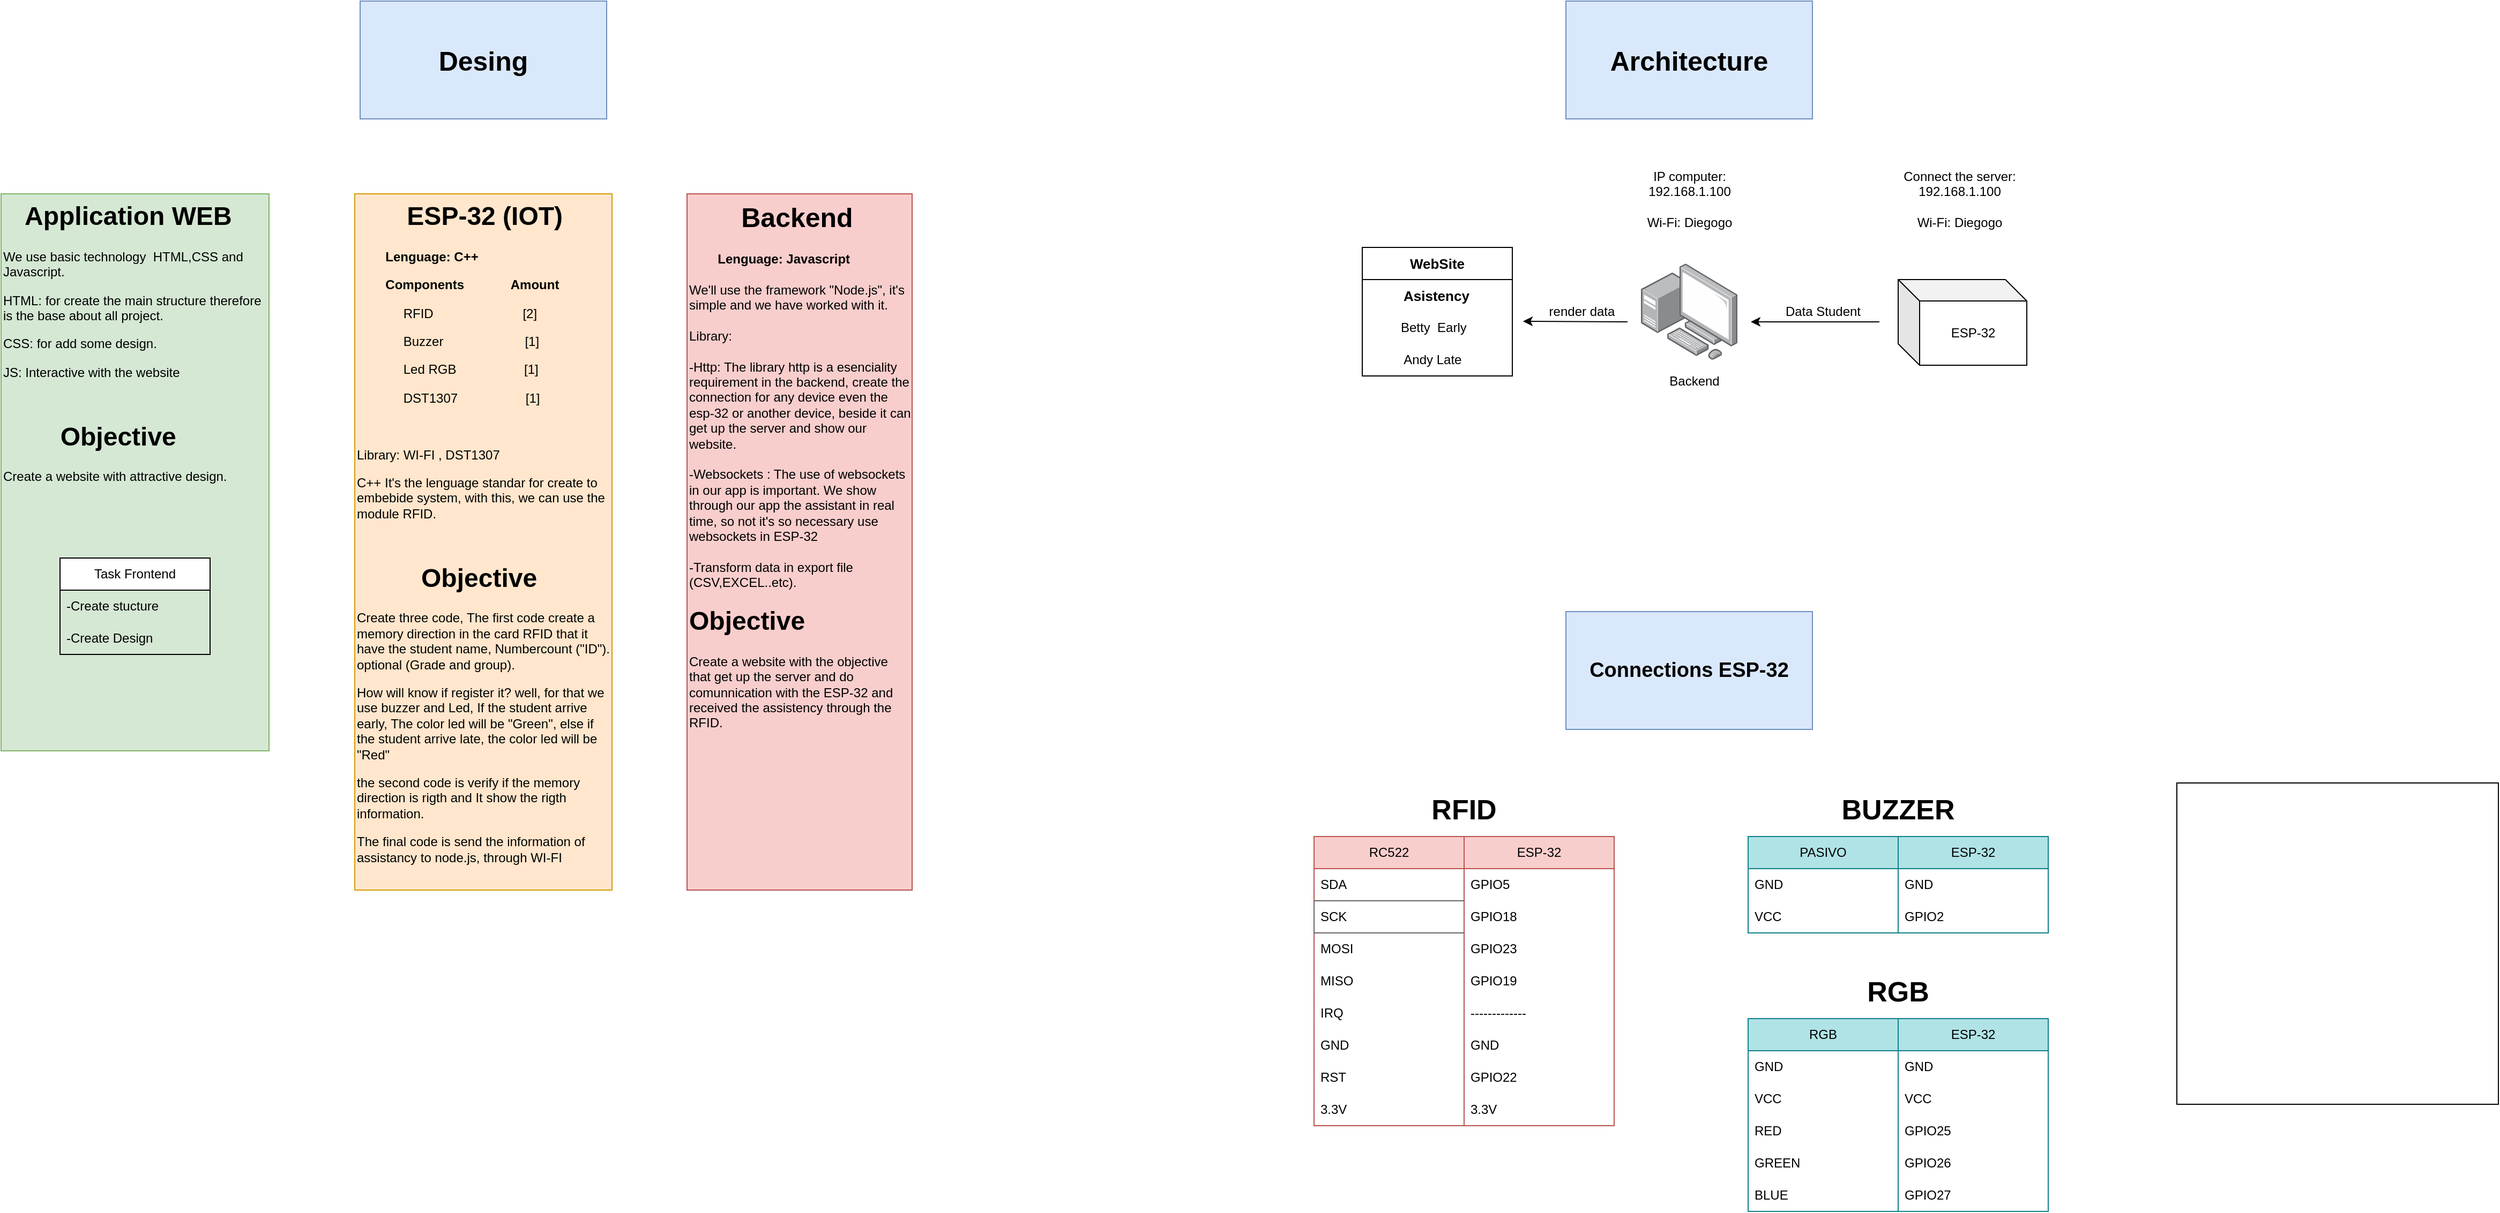 <mxfile version="28.2.5">
  <diagram name="Página-1" id="RbUS8o9OJ7nkaZEAhIF7">
    <mxGraphModel dx="2493" dy="2108" grid="1" gridSize="10" guides="1" tooltips="1" connect="1" arrows="1" fold="1" page="0" pageScale="1" pageWidth="827" pageHeight="1169" background="light-dark(#FFFFFF,#050112)" math="0" shadow="0">
      <root>
        <mxCell id="0" />
        <mxCell id="1" parent="0" />
        <mxCell id="6i5jWwC4zZT9hXB-V2WH-5" value="&lt;h1 style=&quot;margin-top: 0px;&quot;&gt;&amp;nbsp; &amp;nbsp;Application WEB&lt;/h1&gt;&lt;p&gt;We use basic technology&amp;nbsp; HTML,CSS and Javascript.&lt;/p&gt;&lt;p&gt;HTML: for create the main structure therefore is the base about all project.&lt;/p&gt;&lt;p&gt;CSS: for add some design.&lt;/p&gt;&lt;p&gt;JS: Interactive with the website&lt;/p&gt;&lt;p&gt;&lt;br&gt;&lt;/p&gt;&lt;div&gt;&lt;h1 style=&quot;margin-top: 0px;&quot;&gt;&amp;nbsp; &amp;nbsp; &amp;nbsp; &amp;nbsp; Objective&lt;/h1&gt;&lt;/div&gt;&lt;div&gt;Create a website with attractive design.&lt;/div&gt;&lt;div&gt;&lt;br&gt;&lt;/div&gt;" style="text;html=1;whiteSpace=wrap;overflow=hidden;rounded=0;fillColor=#d5e8d4;strokeColor=#82b366;" parent="1" vertex="1">
          <mxGeometry x="-20" y="-640" width="250" height="520" as="geometry" />
        </mxCell>
        <mxCell id="6i5jWwC4zZT9hXB-V2WH-12" value="&lt;h1 style=&quot;margin-top: 0px;&quot;&gt;&amp;nbsp; &amp;nbsp; &amp;nbsp; &amp;nbsp;ESP-32 (IOT)&lt;/h1&gt;&lt;p&gt;&lt;b&gt;&lt;span style=&quot;white-space: pre;&quot;&gt;&#x9;&lt;/span&gt;Lenguage: C++&lt;/b&gt;&lt;/p&gt;&lt;p&gt;&lt;b&gt;&amp;nbsp; &amp;nbsp; &amp;nbsp; &amp;nbsp; Components&lt;span style=&quot;white-space: pre;&quot;&gt;&#x9;&lt;/span&gt;&lt;span style=&quot;white-space: pre;&quot;&gt;&#x9;&lt;/span&gt;&amp;nbsp; &amp;nbsp;Amount&lt;/b&gt;&lt;/p&gt;&lt;p&gt;&amp;nbsp; &amp;nbsp; &amp;nbsp; &amp;nbsp; &amp;nbsp; &amp;nbsp; &amp;nbsp;RFID&amp;nbsp; &amp;nbsp; &amp;nbsp; &amp;nbsp; &amp;nbsp; &amp;nbsp; &amp;nbsp; &amp;nbsp; &amp;nbsp; &amp;nbsp; &amp;nbsp; &amp;nbsp; &amp;nbsp;[2]&lt;/p&gt;&lt;p&gt;&amp;nbsp; &amp;nbsp; &amp;nbsp; &amp;nbsp; &amp;nbsp; &amp;nbsp; &amp;nbsp;Buzzer&lt;span style=&quot;white-space: pre;&quot;&gt;&#x9;&lt;/span&gt;&amp;nbsp; &amp;nbsp; &amp;nbsp; &amp;nbsp; &amp;nbsp; &amp;nbsp; &amp;nbsp; &amp;nbsp;[1]&lt;/p&gt;&lt;p&gt;&amp;nbsp; &amp;nbsp; &amp;nbsp; &amp;nbsp; &amp;nbsp; &amp;nbsp; &amp;nbsp;Led RGB&amp;nbsp; &amp;nbsp; &amp;nbsp; &amp;nbsp; &amp;nbsp; &amp;nbsp; &amp;nbsp; &amp;nbsp; &amp;nbsp; &amp;nbsp;[1]&lt;/p&gt;&lt;p&gt;&amp;nbsp; &amp;nbsp; &amp;nbsp; &amp;nbsp; &amp;nbsp; &amp;nbsp; &amp;nbsp;DST1307&amp;nbsp; &amp;nbsp; &amp;nbsp; &amp;nbsp; &amp;nbsp; &amp;nbsp; &amp;nbsp; &amp;nbsp; &amp;nbsp; &amp;nbsp;[1]&lt;/p&gt;&lt;p&gt;&lt;span style=&quot;background-color: transparent; color: light-dark(rgb(0, 0, 0), rgb(255, 255, 255));&quot;&gt;&lt;br&gt;&lt;/span&gt;&lt;/p&gt;&lt;p&gt;&lt;span style=&quot;background-color: transparent; color: light-dark(rgb(0, 0, 0), rgb(255, 255, 255));&quot;&gt;Library: WI-FI , DST1307&lt;/span&gt;&lt;/p&gt;&lt;p&gt;C++ It&#39;s the lenguage standar for create to embebide system, with this, we can use the module RFID.&lt;/p&gt;&lt;p&gt;&lt;br&gt;&lt;/p&gt;&lt;div&gt;&lt;h1 style=&quot;margin-top: 0px;&quot;&gt;&amp;nbsp; &amp;nbsp; &amp;nbsp; &amp;nbsp; &amp;nbsp;Objective&lt;/h1&gt;&lt;/div&gt;&lt;p&gt;Create three code, The first code create a memory direction in the card RFID that it have the student name, Numbercount (&quot;ID&quot;). optional (Grade and group).&lt;/p&gt;&lt;p&gt;How will know if register it? well, for that we use buzzer and Led, If the student arrive early, The color led will be &quot;Green&quot;, else if the student arrive late, the color led will be &quot;Red&quot;&lt;/p&gt;&lt;p&gt;the second code is verify if the memory direction is rigth and It show the rigth information.&lt;/p&gt;&lt;p&gt;The final code is send the information of assistancy to node.js,&amp;nbsp;&lt;span style=&quot;background-color: transparent; color: light-dark(rgb(0, 0, 0), rgb(255, 255, 255));&quot;&gt;through WI-FI&lt;/span&gt;&lt;/p&gt;&lt;p&gt;&lt;br&gt;&lt;/p&gt;&lt;p&gt;&lt;br&gt;&lt;/p&gt;&lt;p&gt;&lt;br&gt;&lt;/p&gt;" style="text;html=1;whiteSpace=wrap;overflow=hidden;rounded=0;fillColor=#ffe6cc;strokeColor=#d79b00;" parent="1" vertex="1">
          <mxGeometry x="310" y="-640" width="240" height="650" as="geometry" />
        </mxCell>
        <mxCell id="6i5jWwC4zZT9hXB-V2WH-13" value="&lt;h1 style=&quot;margin-top: 0px;&quot;&gt;&lt;span style=&quot;background-color: transparent; color: light-dark(rgb(0, 0, 0), rgb(255, 255, 255));&quot;&gt;&lt;font style=&quot;font-size: 25px;&quot;&gt;&amp;nbsp; &amp;nbsp; &amp;nbsp; &amp;nbsp;Backend&lt;/font&gt;&lt;/span&gt;&lt;/h1&gt;&lt;div&gt;&lt;b&gt;&lt;span style=&quot;white-space: pre;&quot;&gt;&#x9;&lt;/span&gt;Lenguage: Javascript&lt;/b&gt;&lt;/div&gt;&lt;div&gt;&lt;br&gt;&lt;/div&gt;&lt;div&gt;&lt;div&gt;We&#39;ll use the framework &quot;Node.js&quot;, it&#39;s simple and we have worked with it.&lt;/div&gt;&lt;div&gt;&lt;br&gt;&lt;/div&gt;&lt;div&gt;Library:&lt;/div&gt;&lt;div&gt;&lt;br&gt;&lt;/div&gt;&lt;div&gt;-Http: The library http is a esenciality requirement in the backend, create the connection for any device even the esp-32 or another device, beside it can get up the server and show our website.&lt;/div&gt;&lt;div&gt;&lt;br&gt;&lt;/div&gt;&lt;div&gt;-Websockets : The use of websockets in our app is important. We show through our app the assistant in real time, so not it&#39;s so necessary use websockets in ESP-32&lt;/div&gt;&lt;div&gt;&lt;br&gt;&lt;/div&gt;&lt;div&gt;-Transform data in export file (CSV,EXCEL..etc).&lt;/div&gt;&lt;/div&gt;&lt;div&gt;&lt;br&gt;&lt;/div&gt;&lt;div&gt;&lt;div&gt;&lt;h1 style=&quot;margin-top: 0px;&quot;&gt;Objective&lt;/h1&gt;&lt;/div&gt;&lt;/div&gt;&lt;div&gt;Create a website with the objective that get up the server and do comunnication with the ESP-32 and received the assistency through the RFID.&lt;/div&gt;" style="text;html=1;whiteSpace=wrap;overflow=hidden;rounded=0;fillColor=#f8cecc;strokeColor=#b85450;" parent="1" vertex="1">
          <mxGeometry x="620" y="-640" width="210" height="650" as="geometry" />
        </mxCell>
        <mxCell id="6i5jWwC4zZT9hXB-V2WH-14" value="&lt;span style=&quot;font-size: 25px;&quot;&gt;&lt;b&gt;Desing&lt;/b&gt;&lt;/span&gt;" style="text;html=1;align=center;verticalAlign=middle;whiteSpace=wrap;rounded=0;fillColor=#dae8fc;strokeColor=#6c8ebf;" parent="1" vertex="1">
          <mxGeometry x="315" y="-820" width="230" height="110" as="geometry" />
        </mxCell>
        <mxCell id="6i5jWwC4zZT9hXB-V2WH-16" value="&lt;span style=&quot;font-size: 25px;&quot;&gt;&lt;b&gt;Architecture&lt;/b&gt;&lt;/span&gt;" style="text;html=1;align=center;verticalAlign=middle;whiteSpace=wrap;rounded=0;fillColor=#dae8fc;strokeColor=#6c8ebf;" parent="1" vertex="1">
          <mxGeometry x="1440" y="-820" width="230" height="110" as="geometry" />
        </mxCell>
        <mxCell id="6i5jWwC4zZT9hXB-V2WH-22" value="Task Frontend" style="swimlane;fontStyle=0;childLayout=stackLayout;horizontal=1;startSize=30;horizontalStack=0;resizeParent=1;resizeParentMax=0;resizeLast=0;collapsible=1;marginBottom=0;whiteSpace=wrap;html=1;" parent="1" vertex="1">
          <mxGeometry x="35" y="-300" width="140" height="90" as="geometry" />
        </mxCell>
        <mxCell id="6i5jWwC4zZT9hXB-V2WH-23" value="-Create stucture" style="text;strokeColor=none;fillColor=none;align=left;verticalAlign=middle;spacingLeft=4;spacingRight=4;overflow=hidden;points=[[0,0.5],[1,0.5]];portConstraint=eastwest;rotatable=0;whiteSpace=wrap;html=1;" parent="6i5jWwC4zZT9hXB-V2WH-22" vertex="1">
          <mxGeometry y="30" width="140" height="30" as="geometry" />
        </mxCell>
        <mxCell id="6i5jWwC4zZT9hXB-V2WH-24" value="-Create Design" style="text;strokeColor=none;fillColor=none;align=left;verticalAlign=middle;spacingLeft=4;spacingRight=4;overflow=hidden;points=[[0,0.5],[1,0.5]];portConstraint=eastwest;rotatable=0;whiteSpace=wrap;html=1;" parent="6i5jWwC4zZT9hXB-V2WH-22" vertex="1">
          <mxGeometry y="60" width="140" height="30" as="geometry" />
        </mxCell>
        <mxCell id="x3ObjkOd4FbKlMlAvdoj-1" value="&lt;b&gt;&lt;font style=&quot;font-size: 13px;&quot;&gt;WebSite&lt;/font&gt;&lt;/b&gt;" style="swimlane;fontStyle=0;childLayout=stackLayout;horizontal=1;startSize=30;horizontalStack=0;resizeParent=1;resizeParentMax=0;resizeLast=0;collapsible=1;marginBottom=0;whiteSpace=wrap;html=1;" parent="1" vertex="1">
          <mxGeometry x="1250" y="-590" width="140" height="120" as="geometry" />
        </mxCell>
        <mxCell id="x3ObjkOd4FbKlMlAvdoj-2" value="&lt;b&gt;&lt;font style=&quot;font-size: 13px;&quot;&gt;&amp;nbsp; &amp;nbsp; &amp;nbsp; &amp;nbsp; &amp;nbsp;Asistency&lt;/font&gt;&lt;/b&gt;" style="text;strokeColor=none;fillColor=none;align=left;verticalAlign=middle;spacingLeft=4;spacingRight=4;overflow=hidden;points=[[0,0.5],[1,0.5]];portConstraint=eastwest;rotatable=0;whiteSpace=wrap;html=1;" parent="x3ObjkOd4FbKlMlAvdoj-1" vertex="1">
          <mxGeometry y="30" width="140" height="30" as="geometry" />
        </mxCell>
        <mxCell id="x3ObjkOd4FbKlMlAvdoj-3" value="&amp;nbsp; &amp;nbsp; &amp;nbsp; &amp;nbsp; &amp;nbsp;Betty&amp;nbsp; Early" style="text;strokeColor=none;fillColor=none;align=left;verticalAlign=middle;spacingLeft=4;spacingRight=4;overflow=hidden;points=[[0,0.5],[1,0.5]];portConstraint=eastwest;rotatable=0;whiteSpace=wrap;html=1;" parent="x3ObjkOd4FbKlMlAvdoj-1" vertex="1">
          <mxGeometry y="60" width="140" height="30" as="geometry" />
        </mxCell>
        <mxCell id="x3ObjkOd4FbKlMlAvdoj-4" value="&amp;nbsp; &amp;nbsp; &amp;nbsp; &amp;nbsp; &amp;nbsp; Andy Late" style="text;strokeColor=none;fillColor=none;align=left;verticalAlign=middle;spacingLeft=4;spacingRight=4;overflow=hidden;points=[[0,0.5],[1,0.5]];portConstraint=eastwest;rotatable=0;whiteSpace=wrap;html=1;" parent="x3ObjkOd4FbKlMlAvdoj-1" vertex="1">
          <mxGeometry y="90" width="140" height="30" as="geometry" />
        </mxCell>
        <mxCell id="x3ObjkOd4FbKlMlAvdoj-8" value="ESP-32" style="shape=cube;whiteSpace=wrap;html=1;boundedLbl=1;backgroundOutline=1;darkOpacity=0.05;darkOpacity2=0.1;" parent="1" vertex="1">
          <mxGeometry x="1750" y="-560" width="120" height="80" as="geometry" />
        </mxCell>
        <mxCell id="x3ObjkOd4FbKlMlAvdoj-11" value="" style="endArrow=classic;html=1;rounded=0;" parent="1" edge="1">
          <mxGeometry width="50" height="50" relative="1" as="geometry">
            <mxPoint x="1732.5" y="-520.56" as="sourcePoint" />
            <mxPoint x="1612.5" y="-520.56" as="targetPoint" />
          </mxGeometry>
        </mxCell>
        <mxCell id="x3ObjkOd4FbKlMlAvdoj-12" value="IP computer: 192.168.1.100&lt;div&gt;&lt;br&gt;&lt;div&gt;Wi-Fi: Diegogo&lt;/div&gt;&lt;/div&gt;" style="text;html=1;align=center;verticalAlign=middle;whiteSpace=wrap;rounded=0;" parent="1" vertex="1">
          <mxGeometry x="1497.5" y="-650" width="115" height="30" as="geometry" />
        </mxCell>
        <mxCell id="x3ObjkOd4FbKlMlAvdoj-16" value="" style="endArrow=classic;html=1;rounded=0;" parent="1" edge="1">
          <mxGeometry width="50" height="50" relative="1" as="geometry">
            <mxPoint x="1497.5" y="-520.56" as="sourcePoint" />
            <mxPoint x="1400" y="-521" as="targetPoint" />
          </mxGeometry>
        </mxCell>
        <mxCell id="x3ObjkOd4FbKlMlAvdoj-17" value="Connect the server: 192.168.1.100&lt;div&gt;&lt;br&gt;&lt;div&gt;Wi-Fi: Diegogo&lt;/div&gt;&lt;/div&gt;" style="text;html=1;align=center;verticalAlign=middle;whiteSpace=wrap;rounded=0;" parent="1" vertex="1">
          <mxGeometry x="1750" y="-670" width="115" height="70" as="geometry" />
        </mxCell>
        <mxCell id="x3ObjkOd4FbKlMlAvdoj-18" value="" style="image;points=[];aspect=fixed;html=1;align=center;shadow=0;dashed=0;image=img/lib/allied_telesis/computer_and_terminals/Personal_Computer_with_Server.svg;direction=east;" parent="1" vertex="1">
          <mxGeometry x="1510" y="-575" width="90" height="90" as="geometry" />
        </mxCell>
        <mxCell id="x3ObjkOd4FbKlMlAvdoj-19" value="Backend" style="text;html=1;align=center;verticalAlign=middle;whiteSpace=wrap;rounded=0;" parent="1" vertex="1">
          <mxGeometry x="1530" y="-480" width="60" height="30" as="geometry" />
        </mxCell>
        <mxCell id="x3ObjkOd4FbKlMlAvdoj-21" value="Data Student" style="text;html=1;align=center;verticalAlign=middle;whiteSpace=wrap;rounded=0;" parent="1" vertex="1">
          <mxGeometry x="1640" y="-545" width="80" height="30" as="geometry" />
        </mxCell>
        <mxCell id="x3ObjkOd4FbKlMlAvdoj-22" value="render data" style="text;html=1;align=center;verticalAlign=middle;whiteSpace=wrap;rounded=0;" parent="1" vertex="1">
          <mxGeometry x="1420" y="-545" width="70" height="30" as="geometry" />
        </mxCell>
        <mxCell id="x3ObjkOd4FbKlMlAvdoj-23" value="&lt;b&gt;&lt;font style=&quot;font-size: 19px;&quot;&gt;Connections ESP-32&lt;/font&gt;&lt;/b&gt;" style="text;html=1;align=center;verticalAlign=middle;whiteSpace=wrap;rounded=0;fillColor=#dae8fc;strokeColor=#6c8ebf;" parent="1" vertex="1">
          <mxGeometry x="1440" y="-250" width="230" height="110" as="geometry" />
        </mxCell>
        <mxCell id="x3ObjkOd4FbKlMlAvdoj-28" value="RC522" style="swimlane;fontStyle=0;childLayout=stackLayout;horizontal=1;startSize=30;horizontalStack=0;resizeParent=1;resizeParentMax=0;resizeLast=0;collapsible=1;marginBottom=0;whiteSpace=wrap;html=1;fillColor=#f8cecc;strokeColor=#b85450;" parent="1" vertex="1">
          <mxGeometry x="1205" y="-40" width="140" height="270" as="geometry" />
        </mxCell>
        <mxCell id="x3ObjkOd4FbKlMlAvdoj-29" value="SDA" style="text;strokeColor=none;fillColor=none;align=left;verticalAlign=middle;spacingLeft=4;spacingRight=4;overflow=hidden;points=[[0,0.5],[1,0.5]];portConstraint=eastwest;rotatable=0;whiteSpace=wrap;html=1;" parent="x3ObjkOd4FbKlMlAvdoj-28" vertex="1">
          <mxGeometry y="30" width="140" height="30" as="geometry" />
        </mxCell>
        <mxCell id="x3ObjkOd4FbKlMlAvdoj-30" value="SCK" style="text;strokeColor=#666666;fillColor=none;align=left;verticalAlign=middle;spacingLeft=4;spacingRight=4;overflow=hidden;points=[[0,0.5],[1,0.5]];portConstraint=eastwest;rotatable=0;whiteSpace=wrap;html=1;gradientColor=#b3b3b3;" parent="x3ObjkOd4FbKlMlAvdoj-28" vertex="1">
          <mxGeometry y="60" width="140" height="30" as="geometry" />
        </mxCell>
        <mxCell id="x3ObjkOd4FbKlMlAvdoj-31" value="MOSI" style="text;strokeColor=none;fillColor=none;align=left;verticalAlign=middle;spacingLeft=4;spacingRight=4;overflow=hidden;points=[[0,0.5],[1,0.5]];portConstraint=eastwest;rotatable=0;whiteSpace=wrap;html=1;" parent="x3ObjkOd4FbKlMlAvdoj-28" vertex="1">
          <mxGeometry y="90" width="140" height="30" as="geometry" />
        </mxCell>
        <mxCell id="x3ObjkOd4FbKlMlAvdoj-48" value="MISO" style="text;strokeColor=none;fillColor=none;align=left;verticalAlign=middle;spacingLeft=4;spacingRight=4;overflow=hidden;points=[[0,0.5],[1,0.5]];portConstraint=eastwest;rotatable=0;whiteSpace=wrap;html=1;" parent="x3ObjkOd4FbKlMlAvdoj-28" vertex="1">
          <mxGeometry y="120" width="140" height="30" as="geometry" />
        </mxCell>
        <mxCell id="x3ObjkOd4FbKlMlAvdoj-49" value="IRQ" style="text;strokeColor=none;fillColor=none;align=left;verticalAlign=middle;spacingLeft=4;spacingRight=4;overflow=hidden;points=[[0,0.5],[1,0.5]];portConstraint=eastwest;rotatable=0;whiteSpace=wrap;html=1;" parent="x3ObjkOd4FbKlMlAvdoj-28" vertex="1">
          <mxGeometry y="150" width="140" height="30" as="geometry" />
        </mxCell>
        <mxCell id="x3ObjkOd4FbKlMlAvdoj-50" value="GND" style="text;strokeColor=none;fillColor=none;align=left;verticalAlign=middle;spacingLeft=4;spacingRight=4;overflow=hidden;points=[[0,0.5],[1,0.5]];portConstraint=eastwest;rotatable=0;whiteSpace=wrap;html=1;" parent="x3ObjkOd4FbKlMlAvdoj-28" vertex="1">
          <mxGeometry y="180" width="140" height="30" as="geometry" />
        </mxCell>
        <mxCell id="x3ObjkOd4FbKlMlAvdoj-51" value="RST" style="text;strokeColor=none;fillColor=none;align=left;verticalAlign=middle;spacingLeft=4;spacingRight=4;overflow=hidden;points=[[0,0.5],[1,0.5]];portConstraint=eastwest;rotatable=0;whiteSpace=wrap;html=1;" parent="x3ObjkOd4FbKlMlAvdoj-28" vertex="1">
          <mxGeometry y="210" width="140" height="30" as="geometry" />
        </mxCell>
        <mxCell id="x3ObjkOd4FbKlMlAvdoj-52" value="3.3V" style="text;strokeColor=none;fillColor=none;align=left;verticalAlign=middle;spacingLeft=4;spacingRight=4;overflow=hidden;points=[[0,0.5],[1,0.5]];portConstraint=eastwest;rotatable=0;whiteSpace=wrap;html=1;" parent="x3ObjkOd4FbKlMlAvdoj-28" vertex="1">
          <mxGeometry y="240" width="140" height="30" as="geometry" />
        </mxCell>
        <mxCell id="x3ObjkOd4FbKlMlAvdoj-32" value="ESP-32" style="swimlane;fontStyle=0;childLayout=stackLayout;horizontal=1;startSize=30;horizontalStack=0;resizeParent=1;resizeParentMax=0;resizeLast=0;collapsible=1;marginBottom=0;whiteSpace=wrap;html=1;fillColor=#f8cecc;strokeColor=#b85450;" parent="1" vertex="1">
          <mxGeometry x="1345" y="-40" width="140" height="270" as="geometry" />
        </mxCell>
        <mxCell id="x3ObjkOd4FbKlMlAvdoj-33" value="GPIO5" style="text;strokeColor=none;fillColor=none;align=left;verticalAlign=middle;spacingLeft=4;spacingRight=4;overflow=hidden;points=[[0,0.5],[1,0.5]];portConstraint=eastwest;rotatable=0;whiteSpace=wrap;html=1;" parent="x3ObjkOd4FbKlMlAvdoj-32" vertex="1">
          <mxGeometry y="30" width="140" height="30" as="geometry" />
        </mxCell>
        <mxCell id="x3ObjkOd4FbKlMlAvdoj-34" value="GPIO18" style="text;strokeColor=none;fillColor=none;align=left;verticalAlign=middle;spacingLeft=4;spacingRight=4;overflow=hidden;points=[[0,0.5],[1,0.5]];portConstraint=eastwest;rotatable=0;whiteSpace=wrap;html=1;" parent="x3ObjkOd4FbKlMlAvdoj-32" vertex="1">
          <mxGeometry y="60" width="140" height="30" as="geometry" />
        </mxCell>
        <mxCell id="x3ObjkOd4FbKlMlAvdoj-35" value="GPIO23" style="text;strokeColor=none;fillColor=none;align=left;verticalAlign=middle;spacingLeft=4;spacingRight=4;overflow=hidden;points=[[0,0.5],[1,0.5]];portConstraint=eastwest;rotatable=0;whiteSpace=wrap;html=1;" parent="x3ObjkOd4FbKlMlAvdoj-32" vertex="1">
          <mxGeometry y="90" width="140" height="30" as="geometry" />
        </mxCell>
        <mxCell id="x3ObjkOd4FbKlMlAvdoj-54" value="GPIO19" style="text;strokeColor=none;fillColor=none;align=left;verticalAlign=middle;spacingLeft=4;spacingRight=4;overflow=hidden;points=[[0,0.5],[1,0.5]];portConstraint=eastwest;rotatable=0;whiteSpace=wrap;html=1;" parent="x3ObjkOd4FbKlMlAvdoj-32" vertex="1">
          <mxGeometry y="120" width="140" height="30" as="geometry" />
        </mxCell>
        <mxCell id="x3ObjkOd4FbKlMlAvdoj-55" value="-------------" style="text;strokeColor=none;fillColor=none;align=left;verticalAlign=middle;spacingLeft=4;spacingRight=4;overflow=hidden;points=[[0,0.5],[1,0.5]];portConstraint=eastwest;rotatable=0;whiteSpace=wrap;html=1;" parent="x3ObjkOd4FbKlMlAvdoj-32" vertex="1">
          <mxGeometry y="150" width="140" height="30" as="geometry" />
        </mxCell>
        <mxCell id="x3ObjkOd4FbKlMlAvdoj-56" value="GND" style="text;strokeColor=none;fillColor=none;align=left;verticalAlign=middle;spacingLeft=4;spacingRight=4;overflow=hidden;points=[[0,0.5],[1,0.5]];portConstraint=eastwest;rotatable=0;whiteSpace=wrap;html=1;" parent="x3ObjkOd4FbKlMlAvdoj-32" vertex="1">
          <mxGeometry y="180" width="140" height="30" as="geometry" />
        </mxCell>
        <mxCell id="x3ObjkOd4FbKlMlAvdoj-57" value="GPIO22" style="text;strokeColor=none;fillColor=none;align=left;verticalAlign=middle;spacingLeft=4;spacingRight=4;overflow=hidden;points=[[0,0.5],[1,0.5]];portConstraint=eastwest;rotatable=0;whiteSpace=wrap;html=1;" parent="x3ObjkOd4FbKlMlAvdoj-32" vertex="1">
          <mxGeometry y="210" width="140" height="30" as="geometry" />
        </mxCell>
        <mxCell id="x3ObjkOd4FbKlMlAvdoj-58" value="3.3V" style="text;strokeColor=none;fillColor=none;align=left;verticalAlign=middle;spacingLeft=4;spacingRight=4;overflow=hidden;points=[[0,0.5],[1,0.5]];portConstraint=eastwest;rotatable=0;whiteSpace=wrap;html=1;" parent="x3ObjkOd4FbKlMlAvdoj-32" vertex="1">
          <mxGeometry y="240" width="140" height="30" as="geometry" />
        </mxCell>
        <mxCell id="x3ObjkOd4FbKlMlAvdoj-60" value="&lt;b&gt;&lt;font style=&quot;font-size: 26px;&quot;&gt;RFID&lt;/font&gt;&lt;/b&gt;" style="text;html=1;align=center;verticalAlign=middle;whiteSpace=wrap;rounded=0;" parent="1" vertex="1">
          <mxGeometry x="1315" y="-80" width="60" height="30" as="geometry" />
        </mxCell>
        <mxCell id="x3ObjkOd4FbKlMlAvdoj-62" value="PASIVO" style="swimlane;fontStyle=0;childLayout=stackLayout;horizontal=1;startSize=30;horizontalStack=0;resizeParent=1;resizeParentMax=0;resizeLast=0;collapsible=1;marginBottom=0;whiteSpace=wrap;html=1;fillColor=#b0e3e6;strokeColor=#0e8088;" parent="1" vertex="1">
          <mxGeometry x="1610" y="-40" width="140" height="90" as="geometry" />
        </mxCell>
        <mxCell id="x3ObjkOd4FbKlMlAvdoj-68" value="GND" style="text;strokeColor=none;fillColor=none;align=left;verticalAlign=middle;spacingLeft=4;spacingRight=4;overflow=hidden;points=[[0,0.5],[1,0.5]];portConstraint=eastwest;rotatable=0;whiteSpace=wrap;html=1;" parent="x3ObjkOd4FbKlMlAvdoj-62" vertex="1">
          <mxGeometry y="30" width="140" height="30" as="geometry" />
        </mxCell>
        <mxCell id="x3ObjkOd4FbKlMlAvdoj-70" value="VCC" style="text;strokeColor=none;fillColor=none;align=left;verticalAlign=middle;spacingLeft=4;spacingRight=4;overflow=hidden;points=[[0,0.5],[1,0.5]];portConstraint=eastwest;rotatable=0;whiteSpace=wrap;html=1;" parent="x3ObjkOd4FbKlMlAvdoj-62" vertex="1">
          <mxGeometry y="60" width="140" height="30" as="geometry" />
        </mxCell>
        <mxCell id="x3ObjkOd4FbKlMlAvdoj-71" value="ESP-32" style="swimlane;fontStyle=0;childLayout=stackLayout;horizontal=1;startSize=30;horizontalStack=0;resizeParent=1;resizeParentMax=0;resizeLast=0;collapsible=1;marginBottom=0;whiteSpace=wrap;html=1;fillColor=#b0e3e6;strokeColor=#0e8088;" parent="1" vertex="1">
          <mxGeometry x="1750" y="-40" width="140" height="90" as="geometry" />
        </mxCell>
        <mxCell id="x3ObjkOd4FbKlMlAvdoj-77" value="GND" style="text;strokeColor=none;fillColor=none;align=left;verticalAlign=middle;spacingLeft=4;spacingRight=4;overflow=hidden;points=[[0,0.5],[1,0.5]];portConstraint=eastwest;rotatable=0;whiteSpace=wrap;html=1;" parent="x3ObjkOd4FbKlMlAvdoj-71" vertex="1">
          <mxGeometry y="30" width="140" height="30" as="geometry" />
        </mxCell>
        <mxCell id="x3ObjkOd4FbKlMlAvdoj-82" value="GPIO2" style="text;strokeColor=none;fillColor=none;align=left;verticalAlign=middle;spacingLeft=4;spacingRight=4;overflow=hidden;points=[[0,0.5],[1,0.5]];portConstraint=eastwest;rotatable=0;whiteSpace=wrap;html=1;" parent="x3ObjkOd4FbKlMlAvdoj-71" vertex="1">
          <mxGeometry y="60" width="140" height="30" as="geometry" />
        </mxCell>
        <mxCell id="x3ObjkOd4FbKlMlAvdoj-80" value="&lt;span style=&quot;font-size: 26px;&quot;&gt;&lt;b&gt;BUZZER&lt;/b&gt;&lt;/span&gt;" style="text;html=1;align=center;verticalAlign=middle;whiteSpace=wrap;rounded=0;" parent="1" vertex="1">
          <mxGeometry x="1720" y="-80" width="60" height="30" as="geometry" />
        </mxCell>
        <mxCell id="x3ObjkOd4FbKlMlAvdoj-81" value="" style="whiteSpace=wrap;html=1;aspect=fixed;fillColor=none;" parent="1" vertex="1">
          <mxGeometry x="2010" y="-90" width="300" height="300" as="geometry" />
        </mxCell>
        <mxCell id="x3ObjkOd4FbKlMlAvdoj-83" value="RGB" style="swimlane;fontStyle=0;childLayout=stackLayout;horizontal=1;startSize=30;horizontalStack=0;resizeParent=1;resizeParentMax=0;resizeLast=0;collapsible=1;marginBottom=0;whiteSpace=wrap;html=1;fillColor=#b0e3e6;strokeColor=#0e8088;" parent="1" vertex="1">
          <mxGeometry x="1610" y="130" width="140" height="180" as="geometry" />
        </mxCell>
        <mxCell id="x3ObjkOd4FbKlMlAvdoj-84" value="GND" style="text;strokeColor=none;fillColor=none;align=left;verticalAlign=middle;spacingLeft=4;spacingRight=4;overflow=hidden;points=[[0,0.5],[1,0.5]];portConstraint=eastwest;rotatable=0;whiteSpace=wrap;html=1;" parent="x3ObjkOd4FbKlMlAvdoj-83" vertex="1">
          <mxGeometry y="30" width="140" height="30" as="geometry" />
        </mxCell>
        <mxCell id="x3ObjkOd4FbKlMlAvdoj-85" value="VCC" style="text;strokeColor=none;fillColor=none;align=left;verticalAlign=middle;spacingLeft=4;spacingRight=4;overflow=hidden;points=[[0,0.5],[1,0.5]];portConstraint=eastwest;rotatable=0;whiteSpace=wrap;html=1;" parent="x3ObjkOd4FbKlMlAvdoj-83" vertex="1">
          <mxGeometry y="60" width="140" height="30" as="geometry" />
        </mxCell>
        <mxCell id="C2mqeoHzXhdWH1ibPX2s-4" value="RED" style="text;strokeColor=none;fillColor=none;align=left;verticalAlign=middle;spacingLeft=4;spacingRight=4;overflow=hidden;points=[[0,0.5],[1,0.5]];portConstraint=eastwest;rotatable=0;whiteSpace=wrap;html=1;" vertex="1" parent="x3ObjkOd4FbKlMlAvdoj-83">
          <mxGeometry y="90" width="140" height="30" as="geometry" />
        </mxCell>
        <mxCell id="C2mqeoHzXhdWH1ibPX2s-5" value="GREEN" style="text;strokeColor=none;fillColor=none;align=left;verticalAlign=middle;spacingLeft=4;spacingRight=4;overflow=hidden;points=[[0,0.5],[1,0.5]];portConstraint=eastwest;rotatable=0;whiteSpace=wrap;html=1;" vertex="1" parent="x3ObjkOd4FbKlMlAvdoj-83">
          <mxGeometry y="120" width="140" height="30" as="geometry" />
        </mxCell>
        <mxCell id="C2mqeoHzXhdWH1ibPX2s-8" value="BLUE" style="text;strokeColor=none;fillColor=none;align=left;verticalAlign=middle;spacingLeft=4;spacingRight=4;overflow=hidden;points=[[0,0.5],[1,0.5]];portConstraint=eastwest;rotatable=0;whiteSpace=wrap;html=1;" vertex="1" parent="x3ObjkOd4FbKlMlAvdoj-83">
          <mxGeometry y="150" width="140" height="30" as="geometry" />
        </mxCell>
        <mxCell id="x3ObjkOd4FbKlMlAvdoj-86" value="ESP-32" style="swimlane;fontStyle=0;childLayout=stackLayout;horizontal=1;startSize=30;horizontalStack=0;resizeParent=1;resizeParentMax=0;resizeLast=0;collapsible=1;marginBottom=0;whiteSpace=wrap;html=1;fillColor=#b0e3e6;strokeColor=#0e8088;" parent="1" vertex="1">
          <mxGeometry x="1750" y="130" width="140" height="180" as="geometry" />
        </mxCell>
        <mxCell id="x3ObjkOd4FbKlMlAvdoj-87" value="GND" style="text;strokeColor=none;fillColor=none;align=left;verticalAlign=middle;spacingLeft=4;spacingRight=4;overflow=hidden;points=[[0,0.5],[1,0.5]];portConstraint=eastwest;rotatable=0;whiteSpace=wrap;html=1;" parent="x3ObjkOd4FbKlMlAvdoj-86" vertex="1">
          <mxGeometry y="30" width="140" height="30" as="geometry" />
        </mxCell>
        <mxCell id="x3ObjkOd4FbKlMlAvdoj-88" value="VCC" style="text;strokeColor=none;fillColor=none;align=left;verticalAlign=middle;spacingLeft=4;spacingRight=4;overflow=hidden;points=[[0,0.5],[1,0.5]];portConstraint=eastwest;rotatable=0;whiteSpace=wrap;html=1;" parent="x3ObjkOd4FbKlMlAvdoj-86" vertex="1">
          <mxGeometry y="60" width="140" height="30" as="geometry" />
        </mxCell>
        <mxCell id="C2mqeoHzXhdWH1ibPX2s-6" value="GPIO25" style="text;strokeColor=none;fillColor=none;align=left;verticalAlign=middle;spacingLeft=4;spacingRight=4;overflow=hidden;points=[[0,0.5],[1,0.5]];portConstraint=eastwest;rotatable=0;whiteSpace=wrap;html=1;" vertex="1" parent="x3ObjkOd4FbKlMlAvdoj-86">
          <mxGeometry y="90" width="140" height="30" as="geometry" />
        </mxCell>
        <mxCell id="C2mqeoHzXhdWH1ibPX2s-7" value="GPIO26" style="text;strokeColor=none;fillColor=none;align=left;verticalAlign=middle;spacingLeft=4;spacingRight=4;overflow=hidden;points=[[0,0.5],[1,0.5]];portConstraint=eastwest;rotatable=0;whiteSpace=wrap;html=1;" vertex="1" parent="x3ObjkOd4FbKlMlAvdoj-86">
          <mxGeometry y="120" width="140" height="30" as="geometry" />
        </mxCell>
        <mxCell id="C2mqeoHzXhdWH1ibPX2s-9" value="GPIO27" style="text;strokeColor=none;fillColor=none;align=left;verticalAlign=middle;spacingLeft=4;spacingRight=4;overflow=hidden;points=[[0,0.5],[1,0.5]];portConstraint=eastwest;rotatable=0;whiteSpace=wrap;html=1;" vertex="1" parent="x3ObjkOd4FbKlMlAvdoj-86">
          <mxGeometry y="150" width="140" height="30" as="geometry" />
        </mxCell>
        <mxCell id="x3ObjkOd4FbKlMlAvdoj-89" value="&lt;span style=&quot;font-size: 26px;&quot;&gt;&lt;b&gt;RGB&lt;/b&gt;&lt;/span&gt;" style="text;html=1;align=center;verticalAlign=middle;whiteSpace=wrap;rounded=0;" parent="1" vertex="1">
          <mxGeometry x="1720" y="90" width="60" height="30" as="geometry" />
        </mxCell>
      </root>
    </mxGraphModel>
  </diagram>
</mxfile>
